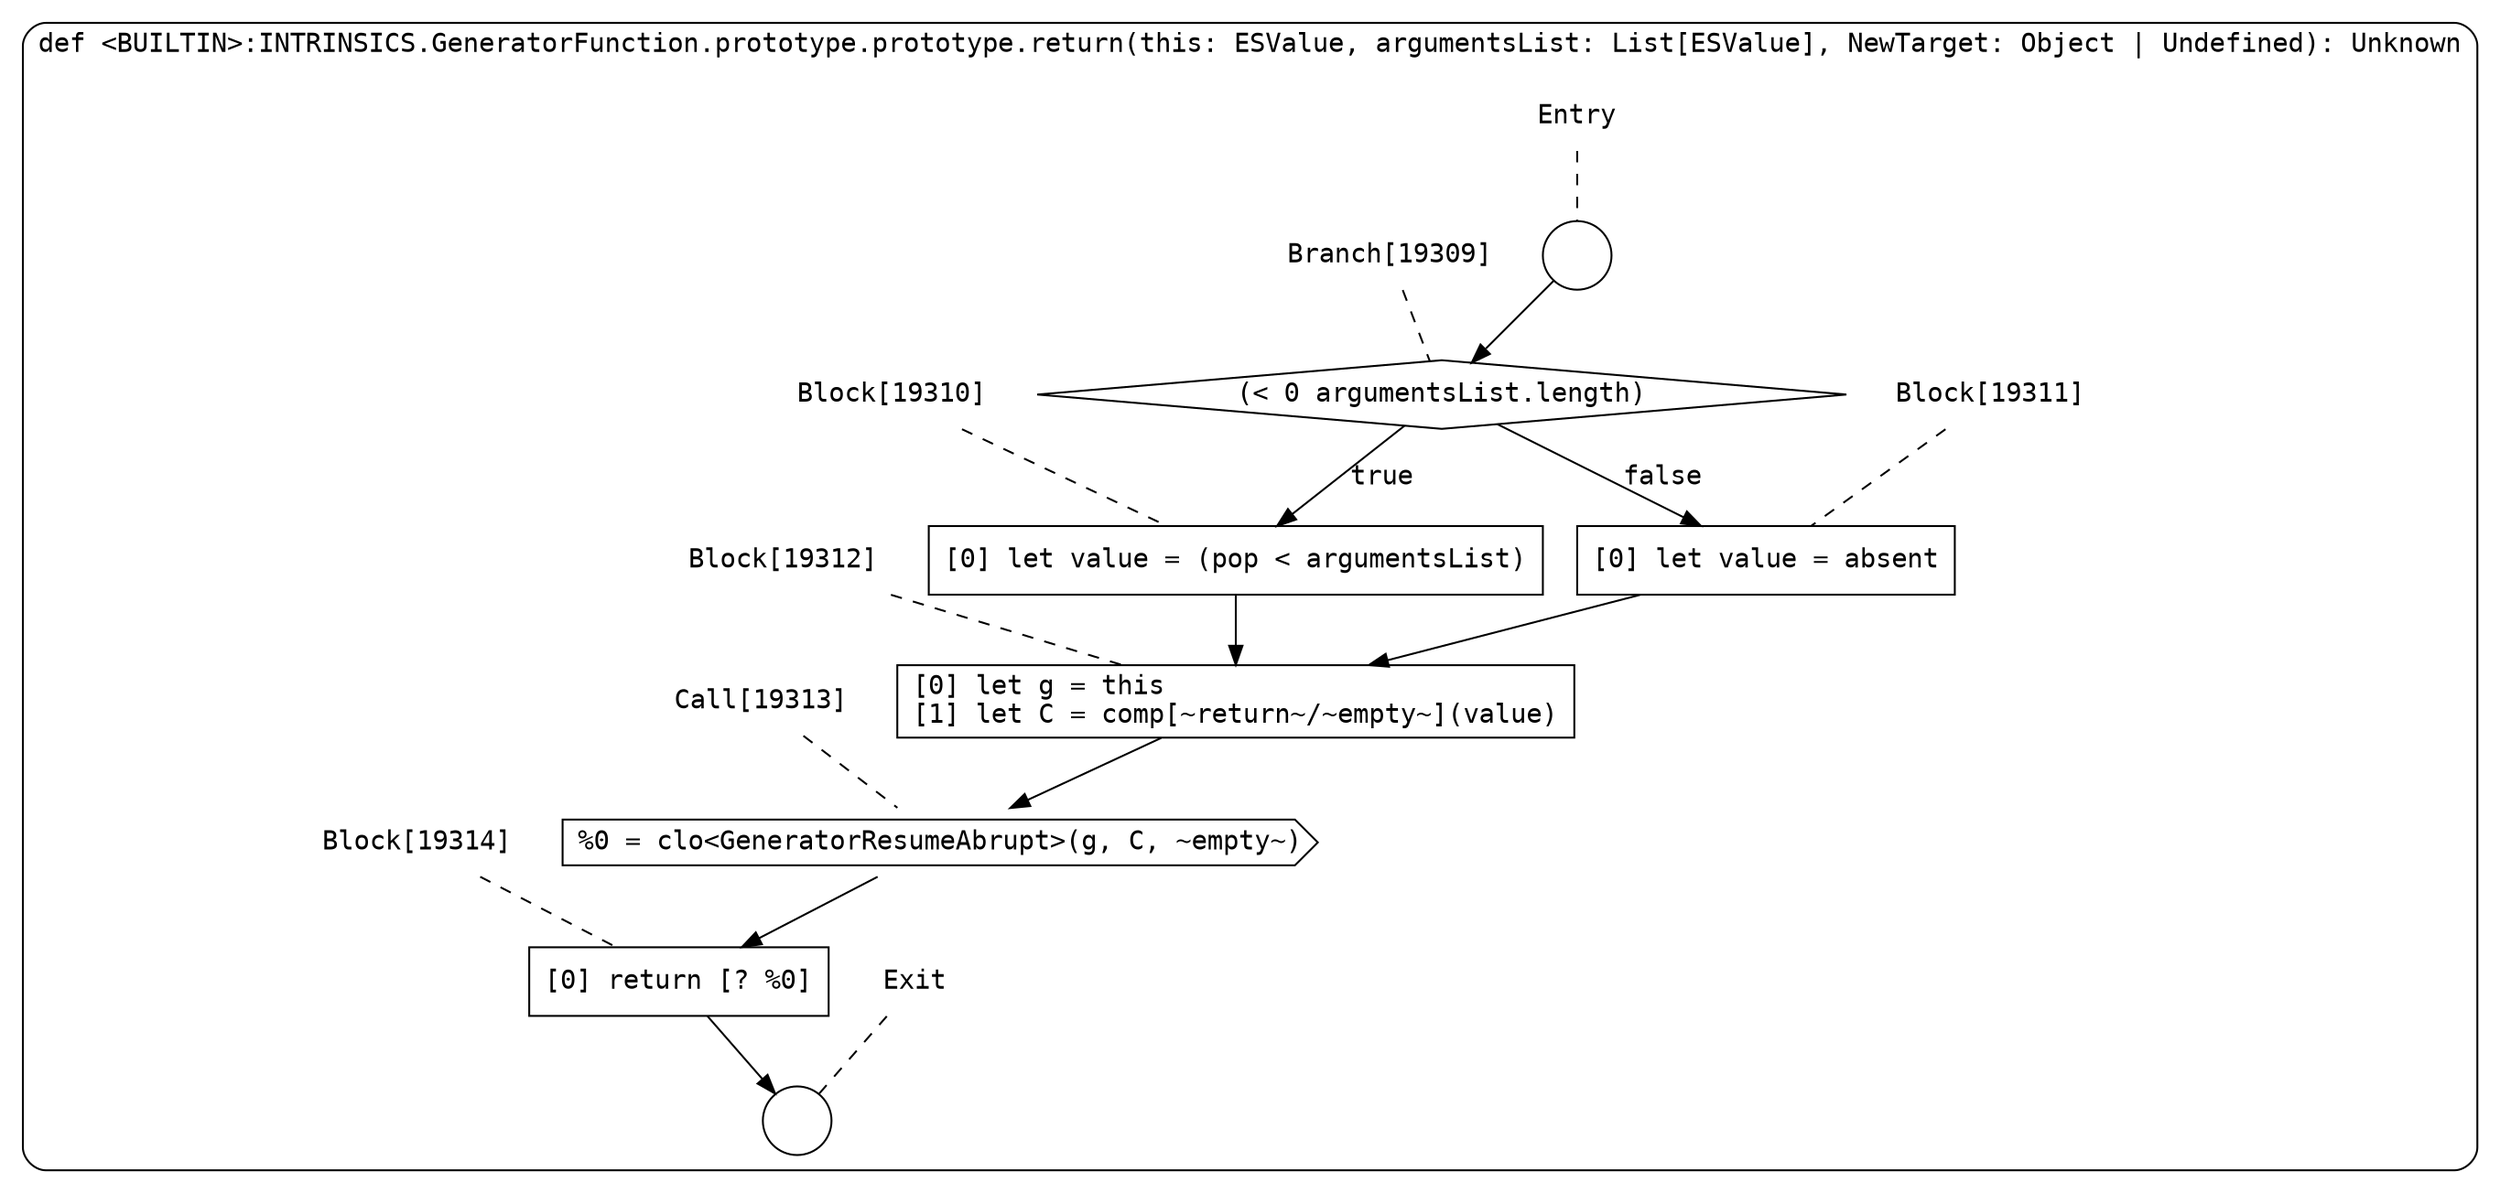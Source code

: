 digraph {
  graph [fontname = "Consolas"]
  node [fontname = "Consolas"]
  edge [fontname = "Consolas"]
  subgraph cluster2609 {
    label = "def <BUILTIN>:INTRINSICS.GeneratorFunction.prototype.prototype.return(this: ESValue, argumentsList: List[ESValue], NewTarget: Object | Undefined): Unknown"
    style = rounded
    cluster2609_entry_name [shape=none, label=<<font color="black">Entry</font>>]
    cluster2609_entry_name -> cluster2609_entry [arrowhead=none, color="black", style=dashed]
    cluster2609_entry [shape=circle label=" " color="black" fillcolor="white" style=filled]
    cluster2609_entry -> node19309 [color="black"]
    cluster2609_exit_name [shape=none, label=<<font color="black">Exit</font>>]
    cluster2609_exit_name -> cluster2609_exit [arrowhead=none, color="black", style=dashed]
    cluster2609_exit [shape=circle label=" " color="black" fillcolor="white" style=filled]
    node19309_name [shape=none, label=<<font color="black">Branch[19309]</font>>]
    node19309_name -> node19309 [arrowhead=none, color="black", style=dashed]
    node19309 [shape=diamond, label=<<font color="black">(&lt; 0 argumentsList.length)</font>> color="black" fillcolor="white", style=filled]
    node19309 -> node19310 [label=<<font color="black">true</font>> color="black"]
    node19309 -> node19311 [label=<<font color="black">false</font>> color="black"]
    node19310_name [shape=none, label=<<font color="black">Block[19310]</font>>]
    node19310_name -> node19310 [arrowhead=none, color="black", style=dashed]
    node19310 [shape=box, label=<<font color="black">[0] let value = (pop &lt; argumentsList)<BR ALIGN="LEFT"/></font>> color="black" fillcolor="white", style=filled]
    node19310 -> node19312 [color="black"]
    node19311_name [shape=none, label=<<font color="black">Block[19311]</font>>]
    node19311_name -> node19311 [arrowhead=none, color="black", style=dashed]
    node19311 [shape=box, label=<<font color="black">[0] let value = absent<BR ALIGN="LEFT"/></font>> color="black" fillcolor="white", style=filled]
    node19311 -> node19312 [color="black"]
    node19312_name [shape=none, label=<<font color="black">Block[19312]</font>>]
    node19312_name -> node19312 [arrowhead=none, color="black", style=dashed]
    node19312 [shape=box, label=<<font color="black">[0] let g = this<BR ALIGN="LEFT"/>[1] let C = comp[~return~/~empty~](value)<BR ALIGN="LEFT"/></font>> color="black" fillcolor="white", style=filled]
    node19312 -> node19313 [color="black"]
    node19313_name [shape=none, label=<<font color="black">Call[19313]</font>>]
    node19313_name -> node19313 [arrowhead=none, color="black", style=dashed]
    node19313 [shape=cds, label=<<font color="black">%0 = clo&lt;GeneratorResumeAbrupt&gt;(g, C, ~empty~)</font>> color="black" fillcolor="white", style=filled]
    node19313 -> node19314 [color="black"]
    node19314_name [shape=none, label=<<font color="black">Block[19314]</font>>]
    node19314_name -> node19314 [arrowhead=none, color="black", style=dashed]
    node19314 [shape=box, label=<<font color="black">[0] return [? %0]<BR ALIGN="LEFT"/></font>> color="black" fillcolor="white", style=filled]
    node19314 -> cluster2609_exit [color="black"]
  }
}